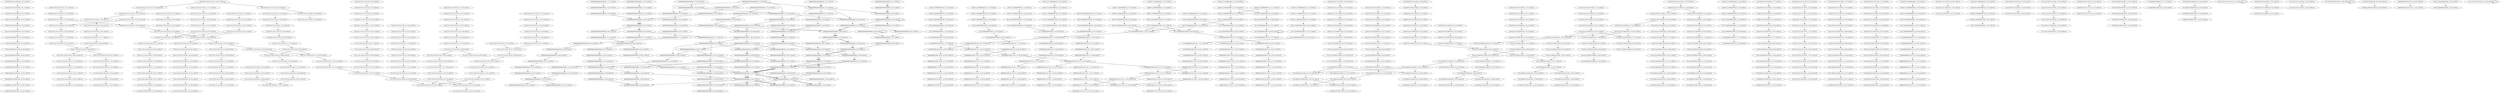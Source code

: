 digraph G {
    "01011001000010101000_10-29:6-LEN:20" -> "10110010000101010001_11-30:6-LEN:20";
    "01110111010110110101_10-31:10-LEN:20" -> "11101110101101101010_11-32:12-LEN:20";
    "00000000000000000000_14-34:7-LEN:20" -> "00000000000000000000_15-35:6-LEN:20";
    "01011100000000010001_4-24:9-LEN:20" -> "10111000000000100011_5-25:9-LEN:20";
    "11011110110000101010_8-27:24-LEN:20" -> "10111101100001010100_9-28:25-LEN:20";
    "00000010001101101111_14-34:15-LEN:20" -> "00000100011011011111_15-35:16-LEN:20";
    "00000000000000000000_7-27:9-LEN:20" -> "00000000000000000000_8-28:9-LEN:20";
    "00000000000000000000_1-21:9-LEN:20" -> "00000000000000000000_2-22:6-LEN:20";
    "01101110101101101010_12-32:7-LEN:20" -> "11011101011011010100_14-33:146-LEN:20";
    "10010011010111011101_1-21:7-LEN:20" -> "00100110101110111010_2-22:10-LEN:20";
    "11110000000010001101_7-27:6-LEN:20" -> "11100000000100011011_8-28:6-LEN:20";
    "00000000000000000000_6-26:7-LEN:20" -> "00000000000000000000_7-27:5-LEN:20";
    "00000000000000000000_13-33:8-LEN:20" -> "00000000000000000000_14-34:8-LEN:20";
    "01101100001001000110_12-32:7-LEN:20" -> "11011000010010001100_13-33:10-LEN:20";
    "10101101100000101000_9-29:5-LEN:20" -> "01011011000001010001_10-30:5-LEN:20";
    "01010011011201100001_2-22:18-LEN:20" -> "10100110112011000010_3-23:18-LEN:20";
    "10110111011101011011_6-27:5-LEN:20" -> "01101110111010110110_7-28:12-LEN:20";
    "01100101011101110101_3-23:6-LEN:20" -> "11001010111011101011_4-24:5-LEN:20";
    "01101100001010100110_12-32:7-LEN:20" -> "11011000010101001100_13-33:7-LEN:20";
    "01110000000000100011_6-25:5-LEN:20" -> "11100000000001000110_7-26:6-LEN:20";
    "00000000000000000000_7-27:16-LEN:20" -> "00000000000000000000_8-28:16-LEN:20";
    "01101011011000010100_7-27:5-LEN:20" -> "11010110110000101000_8-28:5-LEN:20";
    "00000000000000000000_6-26:5-LEN:20" -> "00000000000000000000_7-27:5-LEN:20";
    "01110111010110100101_12-31:6-LEN:20" -> "11101110101101001010_13-32:5-LEN:20";
    "00000000000000000000_4-24:10-LEN:20" -> "00000000000000000000_5-25:10-LEN:20";
    "11001101121011101011_4-24:27-LEN:20" -> "10011011210111010110_5-25:29-LEN:20";
    "10010111100000000010_2-21:180-LEN:20" -> "00101111000000000100_3-22:189-LEN:20";
    "10010111100000000010_2-21:180-LEN:20" -> "00101111000000000100_3-23:8-LEN:20";
    "10010111000000000100_2-22:6-LEN:20" -> "00101110000000001000_3-23:6-LEN:20";
    "00000000010001101110_11-30:170-LEN:20" -> "00000000100011011101_12-31:156-LEN:20";
    "00000000010001101110_11-30:170-LEN:20" -> "00000000100011011101_12-32:12-LEN:20";
    "01101011010000101010_7-27:7-LEN:20" -> "11010110100001010100_8-28:7-LEN:20";
    "11001111100000000010_1-21:8-LEN:20" -> "10011111000000000100_2-22:10-LEN:20";
    "01011011000010010001_10-30:7-LEN:20" -> "10110110000100100011_11-31:7-LEN:20";
    "10111011010110110101_11-31:5-LEN:20" -> "01110110101101101010_12-32:5-LEN:20";
    "01101100010101000110_12-32:6-LEN:20" -> "11011000101010001100_13-33:7-LEN:20";
    "00110011011101110101_2-23:15-LEN:20" -> "01100110111011101011_3-24:10-LEN:20";
    "00000000000000000000_14-34:13-LEN:20" -> "00000000000000000000_15-35:11-LEN:20";
    "00000000000000000000_6-26:9-LEN:20" -> "00000000000000000000_7-27:10-LEN:20";
    "00101111000000000100_3-22:189-LEN:20" -> "01011110000000001000_4-23:188-LEN:20";
    "11100000000010001101_8-27:182-LEN:20" -> "11000000000100011011_9-28:172-LEN:20";
    "11100000000010001101_8-27:182-LEN:20" -> "11000000000100011011_9-29:18-LEN:20";
    "00000000000000000000_4-23:218-LEN:20" -> "00000000000000000000_5-24:215-LEN:20";
    "00000000000000000000_4-23:218-LEN:20" -> "00000000000000000000_5-25:7-LEN:20";
    "00110101101100010101_6-26:7-LEN:20" -> "01101011011000101010_7-27:7-LEN:20";
    "10111100000000010011_5-25:5-LEN:20" -> "01111000000000100110_6-26:5-LEN:20";
    "11001101011101110101_4-23:127-LEN:20" -> "10011010111011101010_5-25:9-LEN:20";
    "11001101011101110101_4-23:127-LEN:20" -> "10011010111011101011_5-24:128-LEN:20";
    "00000000000000000000_5-25:10-LEN:20" -> "00000000000000000000_6-26:9-LEN:20";
    "00000000000000000000_10-30:5-LEN:20" -> "00000000000000000000_11-31:5-LEN:20";
    "11100000000000011011_8-28:17-LEN:20" -> "11000000000000110111_9-29:15-LEN:20";
    "01101110111010110110_7-28:12-LEN:20" -> "11011101110101101101_8-29:9-LEN:20";
    "10011010110111010110_5-25:5-LEN:20" -> "00110101101110101101_6-26:5-LEN:20";
    "00101011011000010101_6-26:5-LEN:20" -> "01010110110000101010_7-27:6-LEN:20";
    "10101110111010110100_9-28:7-LEN:20" -> "01011101110101101001_10-29:6-LEN:20";
    "11110111010110110101_12-31:11-LEN:20" -> "11101110101101101010_13-32:137-LEN:20";
    "10110110000101010011_11-31:7-LEN:20" -> "01101100001010100110_12-32:7-LEN:20";
    "00111110000000001000_3-23:11-LEN:20" -> "01111100000000010001_4-24:9-LEN:20";
    "10101111000000000100_2-22:5-LEN:20" -> "01011110000000001000_3-23:5-LEN:20";
    "00000010001101101111_14-34:6-LEN:20" -> "00000100011011011111_15-35:6-LEN:20";
    "11110000000001000101_7-27:15-LEN:20" -> "11100000000010001011_8-28:17-LEN:20";
    "10011010110110000100_5-25:5-LEN:20" -> "00110101101100001001_6-26:5-LEN:20";
    "00000000000000000000_2-22:6-LEN:20" -> "00000000000000000000_3-23:7-LEN:20";
    "00000000010001011101_11-31:18-LEN:20" -> "00000000100010111011_12-32:16-LEN:20";
    "00000000000000000000_6-26:8-LEN:20" -> "00000000000000000000_7-27:8-LEN:20";
    "10000000000001101110_10-30:16-LEN:20" -> "00000000000011011101_11-31:17-LEN:20";
    "01110000000001000110_6-26:8-LEN:20" -> "11100000000010001101_7-27:8-LEN:20";
    "11011000101010001100_13-33:8-LEN:20" -> "10110001010100011001_14-34:8-LEN:20";
    "00000000000000000000_6-26:9-LEN:20" -> "00000000000000000000_7-27:9-LEN:20";
    "01101000010101000110_12-32:6-LEN:20" -> "11010000101010001100_13-33:6-LEN:20";
    "00000000000000000000_14-33:202-LEN:20" -> "00000000000000000000_15-34:210-LEN:20";
    "00000010001101110111_14-33:146-LEN:20" -> "00000100011011101111_15-34:145-LEN:20";
    "00000010001101110111_14-33:146-LEN:20" -> "00000100011011101111_15-35:10-LEN:20";
    "10101001101111011000_1-20:25-LEN:20" -> "01010011011110110000_2-21:28-LEN:20";
    "10111011101011010010_11-30:6-LEN:20" -> "01110111010110100101_12-31:6-LEN:20";
    "01100001010100011001_15-34:187-LEN:20" -> "11000010101000110011_16-35:170-LEN:20";
    "00000000000000000000_3-22:218-LEN:20" -> "00000000000000000000_4-23:218-LEN:20";
    "00000000000000000000_3-22:218-LEN:20" -> "00000000000000000000_4-24:6-LEN:20";
    "00000000000000000000_9-29:6-LEN:20" -> "00000000000000000000_10-30:6-LEN:20";
    "00000000000000000000_5-25:10-LEN:20" -> "00000000000000000000_6-26:9-LEN:20";
    "10111110111010110110_9-28:8-LEN:20" -> "01111101110101101101_10-29:8-LEN:20";
    "10011010110100001010_5-25:6-LEN:20" -> "00110101101000010101_6-26:7-LEN:20";
    "11011101011011101001_14-34:5-LEN:20" -> "10111010110111010011_15-35:7-LEN:20";
    "11101110101100101010_13-32:7-LEN:20" -> "11011101011001010100_14-33:7-LEN:20";
    "00101110000000001000_3-23:9-LEN:20" -> "01011100000000010001_4-24:9-LEN:20";
    "01011101110101101110_10-30:6-LEN:20" -> "10111011101011011101_11-31:5-LEN:20";
    "00000000000000000000_10-30:6-LEN:20" -> "00000000000000000000_11-31:6-LEN:20";
    "10101001101011011000_1-20:127-LEN:20" -> "01010011010110110000_2-21:146-LEN:20";
    "11101110101101100100_13-33:8-LEN:20" -> "11011101011011001001_14-34:7-LEN:20";
    "10110101101100001010_6-25:13-LEN:20" -> "01101011011000010100_7-27:5-LEN:20";
    "10110101101100001010_6-25:13-LEN:20" -> "01101011011000010101_7-26:152-LEN:20";
    "10110101101100001010_6-25:13-LEN:20" -> "01101011011000010100_7-26:6-LEN:20";
    "00000010001101110111_14-34:9-LEN:20" -> "00000100011011101111_15-35:9-LEN:20";
    "00110111011101011011_6-27:9-LEN:20" -> "01101110111010110110_7-28:12-LEN:20";
    "10011111100000000010_2-21:6-LEN:20" -> "00111111000000000100_3-22:7-LEN:20";
    "00000000000000000000_2-22:9-LEN:20" -> "00000000000000000000_3-23:8-LEN:20";
    "11110000000001000110_7-26:190-LEN:20" -> "11100000000010001101_8-27:182-LEN:20";
    "11110000000001000110_7-26:190-LEN:20" -> "11100000000010001101_8-28:8-LEN:20";
    "00000000000000000000_3-23:8-LEN:20" -> "00000000000000000000_4-24:10-LEN:20";
    "01101011101110001101_7-26:7-LEN:20" -> "11010111011100011011_8-27:5-LEN:20";
    "10011010110110001010_5-25:8-LEN:20" -> "00110101101100010101_6-26:7-LEN:20";
    "00000000010001101101_11-31:18-LEN:20" -> "00000000100011011011_12-32:20-LEN:20";
    "10011011210111010110_5-25:29-LEN:20" -> "00110112101110101101_6-26:30-LEN:20";
    "00000000000000000000_10-30:6-LEN:20" -> "00000000000000000000_11-31:6-LEN:20";
    "10100110101101100000_3-23:5-LEN:20" -> "01001101011011000001_4-24:5-LEN:20";
    "00000000000000000000_13-33:7-LEN:20" -> "00000000000000000000_14-34:7-LEN:20";
    "10010111100000000100_2-22:6-LEN:20" -> "00101111000000001000_3-23:6-LEN:20";
    "10112101110101101101_9-29:24-LEN:20" -> "01121011101011011010_10-30:24-LEN:20";
    "00000100011011101101_15-34:6-LEN:20" -> "00001000110111011011_16-35:5-LEN:20";
    "00101111000000001000_3-23:6-LEN:20" -> "01011110000000010001_4-24:6-LEN:20";
    "10110000101010001101_14-34:9-LEN:20" -> "01100001010100011011_15-35:9-LEN:20";
    "00000000000000000000_5-24:215-LEN:20" -> "00000000000000000000_6-25:230-LEN:20";
    "00000000000000000000_5-24:215-LEN:20" -> "00000000000000000000_6-26:6-LEN:20";
    "00000000000000000000_5-25:6-LEN:20" -> "00000000000000000000_6-26:7-LEN:20";
    "01000101011011000010_4-23:7-LEN:20" -> "10001010110110000101_5-24:5-LEN:20";
    "11201100001010100011_12-31:18-LEN:20" -> "12011000010101000110_13-32:24-LEN:20";
    "00000000000000000000_10-30:5-LEN:20" -> "00000000000000000000_11-31:5-LEN:20";
    "01010001010110110000_2-21:8-LEN:20" -> "10100010101101100001_3-22:7-LEN:20";
    "00000000000000000000_10-30:7-LEN:20" -> "00000000000000000000_11-31:7-LEN:20";
    "11001101011101110101_4-24:5-LEN:20" -> "10011010111011101010_5-25:6-LEN:20";
    "10100110101101000010_3-23:8-LEN:20" -> "01001101011010000101_4-24:6-LEN:20";
    "10110110000100100011_11-31:7-LEN:20" -> "01101100001001000110_12-32:7-LEN:20";
    "10111000000000100011_5-25:6-LEN:20" -> "01110000000001000110_6-26:8-LEN:20";
    "00000000100011011011_12-32:14-LEN:20" -> "00000001000110110111_13-33:14-LEN:20";
    "00000000000000000000_9-29:10-LEN:20" -> "00000000000000000000_10-30:10-LEN:20";
    "00000000000000000000_2-22:12-LEN:20" -> "00000000000000000000_3-23:11-LEN:20";
    "00000000000000000000_8-28:6-LEN:20" -> "00000000000000000000_9-29:5-LEN:20";
    "10100110111101100001_3-22:26-LEN:20" -> "01001101111011000010_4-23:27-LEN:20";
    "01011011000010101001_10-30:8-LEN:20" -> "10110110000101010011_11-31:7-LEN:20";
    "00110010101110111010_2-22:6-LEN:20" -> "01100101011101110101_3-23:6-LEN:20";
    "10110110001010100011_11-31:8-LEN:20" -> "01101100010101000110_12-32:8-LEN:20";
    "10011011110110000101_5-24:24-LEN:20" -> "00110111101100001010_6-25:25-LEN:20";
    "11011101011001010100_14-33:7-LEN:20" -> "10111010110010101001_15-34:9-LEN:20";
    "10000000010001101110_10-30:12-LEN:20" -> "00000000100011011101_11-31:11-LEN:20";
    "01010010101101100001_2-22:11-LEN:20" -> "10100101011011000010_3-23:11-LEN:20";
    "11001001110000000001_1-20:5-LEN:20" -> "10010011100000000010_2-21:6-LEN:20";
    "11011101011011010100_12-33:11-LEN:20" -> "10111010110110101001_15-35:11-LEN:20";
    "11011101011011010100_12-33:11-LEN:20" -> "10111010110110101001_15-34:172-LEN:20";
    "01010110101101100001_2-22:14-LEN:20" -> "10101101011011000010_3-23:13-LEN:20";
    "10011010111011101011_4-24:5-LEN:20" -> "00110101110111010110_6-25:134-LEN:20";
    "01120110000101010001_10-30:16-LEN:20" -> "11201100001010100011_12-31:18-LEN:20";
    "11010110111010110110_8-28:5-LEN:20" -> "10101101110101101101_9-29:6-LEN:20";
    "11011000101010001100_13-33:7-LEN:20" -> "10110001010100011001_14-34:7-LEN:20";
    "00000000000000000000_1-21:7-LEN:20" -> "00000000000000000000_2-22:6-LEN:20";
    "10100101011011000010_3-23:11-LEN:20" -> "01001010110110000101_4-24:12-LEN:20";
    "00000000000000000000_10-30:16-LEN:20" -> "00000000000000000000_11-31:15-LEN:20";
    "01010111011101011011_7-27:6-LEN:20" -> "10101110111010110110_8-28:6-LEN:20";
    "01010011010110110000_2-21:146-LEN:20" -> "10100110101101100000_3-23:5-LEN:20";
    "01010011010110110000_2-21:146-LEN:20" -> "10100110101101100001_3-22:142-LEN:20";
    "00000000000000000000_8-28:8-LEN:20" -> "00000000000000000000_9-29:8-LEN:20";
    "11001011100000000010_1-21:5-LEN:20" -> "10010111000000000100_2-22:6-LEN:20";
    "01011101110101100101_10-29:5-LEN:20" -> "10111011101011001010_11-30:5-LEN:20";
    "21011101011011010100_14-33:26-LEN:20" -> "10111010110110101001_15-35:11-LEN:20";
    "21011101011011010100_14-33:26-LEN:20" -> "10111010110110101001_15-34:172-LEN:20";
    "01010110110000101010_8-27:5-LEN:20" -> "10101101100001010100_9-28:155-LEN:20";
    "01001101011011000001_4-24:5-LEN:20" -> "10011010110110000010_5-25:5-LEN:20";
    "01121011101011011010_10-30:24-LEN:20" -> "11210111010110110101_12-31:24-LEN:20";
    "00110011010111011101_2-21:130-LEN:20" -> "01100110101110111010_3-22:132-LEN:20";
    "00000000000000000000_8-28:5-LEN:20" -> "00000000000000000000_9-29:5-LEN:20";
    "01011011000010101001_10-30:7-LEN:20" -> "10110110000101010011_11-31:7-LEN:20";
    "00000000000000000000_12-32:8-LEN:20" -> "00000000000000000000_13-33:8-LEN:20";
    "00000000000000000000_15-34:210-LEN:20" -> "00000000000000000000_16-35:208-LEN:20";
    "01111000000001000110_6-26:11-LEN:20" -> "11110000000010001101_7-27:12-LEN:20";
    "11011101011011001001_14-34:7-LEN:20" -> "10111010110110010011_15-35:13-LEN:20";
    "11011100011011010100_14-33:5-LEN:20" -> "10111000110110101001_15-34:6-LEN:20";
    "00000000000000000000_4-24:10-LEN:20" -> "00000000000000000000_5-25:10-LEN:20";
    "10010110101110111010_1-22:8-LEN:20" -> "00101101011101110101_2-23:11-LEN:20";
    "01011110000000000001_4-24:18-LEN:20" -> "10111100000000000011_5-25:17-LEN:20";
    "00000000000000000000_7-27:8-LEN:20" -> "00000000000000000000_8-28:8-LEN:20";
    "00000000010001011101_11-31:11-LEN:20" -> "00000000100010111011_12-32:10-LEN:20";
    "00101110000000001000_3-23:6-LEN:20" -> "01011100000000010001_4-24:6-LEN:20";
    "01101011101110101011_7-27:7-LEN:20" -> "11010111011101010110_8-28:8-LEN:20";
    "11011000010101001100_13-33:7-LEN:20" -> "10110000101010011001_14-34:6-LEN:20";
    "11101100001010100011_12-31:25-LEN:20" -> "11011000010101000110_13-32:162-LEN:20";
    "11101100001010100011_12-31:25-LEN:20" -> "11011000010101000110_13-33:8-LEN:20";
    "10110000101010001001_14-34:6-LEN:20" -> "01100001010100010011_15-35:6-LEN:20";
    "00000000000000000000_1-21:5-LEN:20" -> "00000000000000000000_2-22:5-LEN:20";
    "00000000000000000000_14-34:13-LEN:20" -> "00000000000000000000_15-35:13-LEN:20";
    "00000000000000000000_9-29:5-LEN:20" -> "00000000000000000000_10-30:5-LEN:20";
    "10101101100001010100_9-29:5-LEN:20" -> "01011011000010101001_10-30:7-LEN:20";
    "00000000000000000000_9-29:8-LEN:20" -> "00000000000000000000_10-30:8-LEN:20";
    "00000000000000000000_11-31:6-LEN:20" -> "00000000000000000000_12-32:6-LEN:20";
    "00110011010111011010_2-22:5-LEN:20" -> "01100110101110110101_3-23:6-LEN:20";
    "00000000000000000000_2-22:6-LEN:20" -> "00000000000000000000_4-23:218-LEN:20";
    "00000000000000000000_2-22:6-LEN:20" -> "00000000000000000000_4-24:6-LEN:20";
    "00000000000011011101_11-31:17-LEN:20" -> "00000000000110111011_12-32:17-LEN:20";
    "01110111010110010101_12-31:5-LEN:20" -> "11101110101100101010_13-32:7-LEN:20";
    "00000000000000000000_13-33:6-LEN:20" -> "00000000000000000000_14-34:6-LEN:20";
    "11010110110000101000_8-27:6-LEN:20" -> "10101101100001010000_9-28:6-LEN:20";
    "21011101011011001001_14-34:5-LEN:20" -> "10111010110110010011_15-35:13-LEN:20";
    "10111100000000010001_5-25:12-LEN:20" -> "01111000000000100010_6-26:12-LEN:20";
    "00000000100010111011_12-32:10-LEN:20" -> "00000001000101110111_13-33:11-LEN:20";
    "00110112101110101101_6-26:30-LEN:20" -> "01101121011101011011_7-27:31-LEN:20";
    "01111011000010101000_10-29:26-LEN:20" -> "11110110000101010001_11-30:26-LEN:20";
    "00000000000000000000_13-33:14-LEN:20" -> "00000000000000000000_14-34:13-LEN:20";
    "11000000000100011011_9-29:8-LEN:20" -> "10000000001000110110_10-30:8-LEN:20";
    "10101110111010110010_9-28:5-LEN:20" -> "01011101110101100101_10-29:5-LEN:20";
    "00110101101100001001_6-26:5-LEN:20" -> "01101011011000010010_7-27:7-LEN:20";
    "10110000101010001001_14-34:8-LEN:20" -> "01100001010100010011_15-35:9-LEN:20";
    "00000000100010111011_12-32:16-LEN:20" -> "00000001000101110111_13-33:17-LEN:20";
    "10100110101101100001_3-22:142-LEN:20" -> "01001101011011000010_4-23:148-LEN:20";
    "10100110112011000010_3-23:18-LEN:20" -> "01001101120110000101_4-24:18-LEN:20";
    "01111110000000001000_4-23:7-LEN:20" -> "11111100000000010001_5-24:7-LEN:20";
    "00101011011000010101_6-26:12-LEN:20" -> "01010110110000101010_7-27:10-LEN:20";
    "11001011100000000010_1-21:10-LEN:20" -> "10010111000000000100_2-22:10-LEN:20";
    "00000000000000000000_11-31:12-LEN:20" -> "00000000000000000000_13-33:7-LEN:20";
    "00000000000000000000_11-31:12-LEN:20" -> "00000000000000000000_13-32:206-LEN:20";
    "11010110110000101010_8-28:6-LEN:20" -> "10101101100001010100_9-29:5-LEN:20";
    "00000000000000000000_1-21:20-LEN:20" -> "00000000000000000000_2-22:20-LEN:20";
    "10111011101011011000_11-30:5-LEN:20" -> "01110111010110110001_12-31:5-LEN:20";
    "00000000000000000000_8-27:222-LEN:20" -> "00000000000000000000_9-28:217-LEN:20";
    "00000000000000000000_8-27:222-LEN:20" -> "00000000000000000000_9-29:7-LEN:20";
    "00000000000000000000_14-34:7-LEN:20" -> "00000000000000000000_15-35:7-LEN:20";
    "00000000000000000000_11-30:206-LEN:20" -> "00000000000000000000_12-32:8-LEN:20";
    "00000000000000000000_11-30:206-LEN:20" -> "00000000000000000000_12-31:200-LEN:20";
    "00000000010001101101_11-31:8-LEN:20" -> "00000000100011011011_12-32:8-LEN:20";
    "11001000010101000110_13-32:7-LEN:20" -> "10010000101010001100_14-33:6-LEN:20";
    "00000001000110111011_13-32:152-LEN:20" -> "00000010001101110111_14-33:146-LEN:20";
    "00000001000110111011_13-32:152-LEN:20" -> "00000010001101110110_14-33:6-LEN:20";
    "10011011101110101101_5-26:9-LEN:20" -> "00110111011101011011_6-27:9-LEN:20";
    "10111010110110001001_15-34:8-LEN:20" -> "01110101101100010011_16-35:8-LEN:20";
    "00000000000000000000_6-25:230-LEN:20" -> "00000000000000000000_7-26:231-LEN:20";
    "10000000001000110110_10-30:8-LEN:20" -> "00000000010001101101_11-31:8-LEN:20";
    "10101101011011000010_3-23:13-LEN:20" -> "01011010110110000101_4-24:11-LEN:20";
    "00000000000000000000_1-21:11-LEN:20" -> "00000000000000000000_2-22:10-LEN:20";
    "01010011010110110001_2-22:10-LEN:20" -> "10100110101101100010_3-23:10-LEN:20";
    "01011011000010101000_10-29:159-LEN:20" -> "10110110000101010001_11-31:9-LEN:20";
    "01011011000010101000_10-29:159-LEN:20" -> "10110110000101010001_11-30:148-LEN:20";
    "00101110000000000100_3-22:7-LEN:20" -> "01011100000000001000_4-23:8-LEN:20";
    "00110101110111010110_6-25:134-LEN:20" -> "01101011101110101101_7-26:150-LEN:20";
    "00110101110111010110_6-25:134-LEN:20" -> "01101011101110101100_7-26:8-LEN:20";
    "01010011010110110001_2-22:5-LEN:20" -> "10100110101101100010_3-23:5-LEN:20";
    "11000000000010001101_8-27:6-LEN:20" -> "10000000000100011011_9-28:7-LEN:20";
    "10000000001000110110_10-30:15-LEN:20" -> "00000000010001101101_11-31:15-LEN:20";
    "01101100001010100110_12-32:7-LEN:20" -> "11011000010101001100_13-33:10-LEN:20";
    "10110111010110110101_11-31:7-LEN:20" -> "01101110101101101010_12-32:7-LEN:20";
    "00000000000000000000_8-28:8-LEN:20" -> "00000000000000000000_9-29:6-LEN:20";
    "00101111000000000100_3-23:8-LEN:20" -> "01011110000000001001_4-24:6-LEN:20";
    "00000000000000000000_12-32:14-LEN:20" -> "00000000000000000000_13-33:14-LEN:20";
    "10110000101010011001_14-34:9-LEN:20" -> "01100001010100110011_15-35:13-LEN:20";
    "11111100000000010001_5-24:7-LEN:20" -> "11111000000000100011_6-25:16-LEN:20";
    "00000000000000000000_7-27:5-LEN:20" -> "00000000000000000000_8-28:5-LEN:20";
    "00000000000000000000_11-31:7-LEN:20" -> "00000000000000000000_12-32:6-LEN:20";
    "00000000000000000000_5-25:10-LEN:20" -> "00000000000000000000_6-26:11-LEN:20";
    "00000001000110111011_12-32:7-LEN:20" -> "00000010001101110111_13-33:7-LEN:20";
    "11000011110000000001_1-20:7-LEN:20" -> "10000111100000000010_2-21:8-LEN:20";
    "00000000000000000000_12-32:6-LEN:20" -> "00000000000000000000_13-33:7-LEN:20";
    "10011001101011101110_1-20:117-LEN:20" -> "00110011010111011101_2-21:130-LEN:20";
    "10011001101011101110_1-20:117-LEN:20" -> "00110011010111011100_2-21:6-LEN:20";
    "00000000000000000000_11-31:10-LEN:20" -> "00000000000000000000_12-32:9-LEN:20";
    "11011000010101000100_13-33:8-LEN:20" -> "10110000101010001001_14-34:6-LEN:20";
    "00000010001101101111_14-34:19-LEN:20" -> "00000100011011011111_15-35:19-LEN:20";
    "01011101110101011010_10-30:10-LEN:20" -> "10111011101010110101_11-31:10-LEN:20";
    "01001101011011000101_4-24:10-LEN:20" -> "10011010110110001010_5-25:8-LEN:20";
    "00101111000000000000_3-23:20-LEN:20" -> "01011110000000000001_4-24:18-LEN:20";
    "00000000000000000000_4-24:6-LEN:20" -> "00000000000000000000_5-25:6-LEN:20";
    "10110110001010100011_11-31:6-LEN:20" -> "01101100010101000110_12-32:6-LEN:20";
    "00110011011210111010_2-22:27-LEN:20" -> "01100110112101110101_3-23:27-LEN:20";
    "11001101011101101011_4-24:5-LEN:20" -> "10011010111011010110_5-25:5-LEN:20";
    "10010001101011101110_1-20:5-LEN:20" -> "00100011010111011101_2-21:5-LEN:20";
    "00000000000000000000_12-32:9-LEN:20" -> "00000000000000000000_13-33:9-LEN:20";
    "01011101101011011010_10-30:5-LEN:20" -> "10111011010110110101_11-31:5-LEN:20";
    "11001011110000000010_1-21:6-LEN:20" -> "10010111100000000100_2-22:6-LEN:20";
    "01001101011101110101_3-23:5-LEN:20" -> "10011010111011101011_4-24:5-LEN:20";
    "00000000000000000000_6-26:6-LEN:20" -> "00000000000000000000_7-27:6-LEN:20";
    "01011011101011011010_10-30:7-LEN:20" -> "10110111010110110101_11-31:7-LEN:20";
    "10011011010111011101_1-21:11-LEN:20" -> "00110110101110111010_2-22:12-LEN:20";
    "00000000000000000000_3-23:11-LEN:20" -> "00000000000000000000_4-24:10-LEN:20";
    "01011110000000001000_3-23:5-LEN:20" -> "10111100000000010001_5-25:12-LEN:20";
    "01011110000000001000_3-23:5-LEN:20" -> "10111100000000010001_5-24:180-LEN:20";
    "00000001000110110111_13-33:8-LEN:20" -> "00000010001101101111_14-34:6-LEN:20";
    "10101110111010101101_9-29:8-LEN:20" -> "01011101110101011010_10-30:7-LEN:20";
    "01011101110101101100_10-30:9-LEN:20" -> "10111011101011011001_11-31:8-LEN:20";
    "10110110000010100011_11-31:5-LEN:20" -> "01101100000101000110_12-32:6-LEN:20";
    "01001101011010000101_4-24:6-LEN:20" -> "10011010110100001010_5-25:6-LEN:20";
    "00000000000000000000_6-26:11-LEN:20" -> "00000000000000000000_7-27:11-LEN:20";
    "12011000010101000110_13-32:24-LEN:20" -> "20110000101010001100_14-33:31-LEN:20";
    "10011010110110001010_5-25:6-LEN:20" -> "00110101101100010101_6-26:6-LEN:20";
    "11001111110000000001_1-20:5-LEN:20" -> "10011111100000000010_2-21:6-LEN:20";
    "00110101101110101101_6-26:5-LEN:20" -> "01101011011101011011_7-27:5-LEN:20";
    "10111011101010110101_11-31:5-LEN:20" -> "01110111010101101010_12-32:5-LEN:20";
    "10110000100100011001_14-34:9-LEN:20" -> "01100001001000110011_15-35:9-LEN:20";
    "00000000000000000000_10-30:5-LEN:20" -> "00000000000000000000_11-31:5-LEN:20";
    "00100110101110111010_2-22:10-LEN:20" -> "01001101011101110101_3-23:10-LEN:20";
    "00000000000000000000_2-22:6-LEN:20" -> "00000000000000000000_3-23:5-LEN:20";
    "00110111101100001010_6-25:25-LEN:20" -> "01101111011000010101_7-26:26-LEN:20";
    "11011000010100001100_13-33:8-LEN:20" -> "10110000101000011001_14-34:8-LEN:20";
    "00000000000000000000_5-25:16-LEN:20" -> "00000000000000000000_6-26:17-LEN:20";
    "00111100000000010001_4-24:5-LEN:20" -> "01111000000000100011_6-25:175-LEN:20";
    "00111100000000010001_4-24:5-LEN:20" -> "01111000000000100010_6-26:16-LEN:20";
    "00000000000000000000_4-24:10-LEN:20" -> "00000000000000000000_5-25:10-LEN:20";
    "11010111011101011011_8-27:144-LEN:20" -> "10101110111010110111_9-29:6-LEN:20";
    "11010111011101011011_8-27:144-LEN:20" -> "10101110111010110110_9-28:139-LEN:20";
    "10000000001000101110_10-30:16-LEN:20" -> "00000000010001011101_11-31:18-LEN:20";
    "10101101100010101000_9-29:6-LEN:20" -> "01011011000101010001_10-30:6-LEN:20";
    "11100000000010001101_7-27:9-LEN:20" -> "11000000000100011011_8-28:10-LEN:20";
    "00001111000000000100_3-22:8-LEN:20" -> "00011110000000001000_4-23:7-LEN:20";
    "11001010111011101011_4-24:5-LEN:20" -> "10010101110111010110_5-25:6-LEN:20";
    "11011101011011000100_14-33:6-LEN:20" -> "10111010110110001001_15-34:8-LEN:20";
    "00000000100011011101_12-31:156-LEN:20" -> "00000001000110111011_13-32:152-LEN:20";
    "00000000100011011101_12-31:156-LEN:20" -> "00000001000110111011_13-33:11-LEN:20";
    "01111000000001000110_6-26:6-LEN:20" -> "11110000000010001101_7-27:6-LEN:20";
    "00000001000110110111_13-33:21-LEN:20" -> "00000010001101101111_14-34:19-LEN:20";
    "10010101101100001010_5-25:10-LEN:20" -> "00101011011000010101_6-26:12-LEN:20";
    "01011011000010100000_10-29:5-LEN:20" -> "10110110000101000001_11-30:5-LEN:20";
    "00000000000000000000_12-32:5-LEN:20" -> "00000000000000000000_13-33:5-LEN:20";
    "01101011011000010010_7-27:7-LEN:20" -> "11010110110000100100_8-28:7-LEN:20";
    "10101101100001010000_9-28:6-LEN:20" -> "01011011000010100000_10-29:5-LEN:20";
    "11010111011010110110_8-28:5-LEN:20" -> "10101110110101101101_9-29:5-LEN:20";
    "01110111010110110101_12-31:129-LEN:20" -> "11101110101101101010_13-32:137-LEN:20";
    "01111000000000100011_6-25:175-LEN:20" -> "11110000000001000110_7-26:190-LEN:20";
    "01110111010110111010_12-32:5-LEN:20" -> "11101110101101110100_13-33:6-LEN:20";
    "00000000000000000000_12-32:6-LEN:20" -> "00000000000000000000_13-33:7-LEN:20";
    "11000000001000110111_9-29:11-LEN:20" -> "10000000010001101110_10-30:12-LEN:20";
    "10111011101011011001_11-31:8-LEN:20" -> "01110111010110110010_12-32:7-LEN:20";
    "01110111010101101010_12-32:10-LEN:20" -> "11101110101011010100_13-33:11-LEN:20";
    "10110101110111010110_4-25:11-LEN:20" -> "01101011101110101101_7-26:150-LEN:20";
    "10110101110111010110_4-25:11-LEN:20" -> "01101011101110101100_7-26:8-LEN:20";
    "11001011110000000001_1-20:149-LEN:20" -> "10010111100000000010_2-21:180-LEN:20";
    "00000000000000000000_7-27:11-LEN:20" -> "00000000000000000000_8-28:10-LEN:20";
    "10011011201100001010_5-25:17-LEN:20" -> "00110112011000010101_6-26:19-LEN:20";
    "00000000000000000000_10-30:8-LEN:20" -> "00000000000000000000_11-31:9-LEN:20";
    "00000100011011101111_15-34:145-LEN:20" -> "00001000110111011111_16-35:131-LEN:20";
    "10101110110101101101_9-29:5-LEN:20" -> "01011101101011011010_10-30:5-LEN:20";
    "11011201100001010100_8-28:19-LEN:20" -> "10112011000010101000_9-29:19-LEN:20";
    "00000000000000000000_11-31:6-LEN:20" -> "00000000000000000000_12-32:6-LEN:20";
    "11110000000010001101_7-27:5-LEN:20" -> "11100000000100011011_8-28:5-LEN:20";
    "11000000000000110111_9-29:15-LEN:20" -> "10000000000001101110_10-30:16-LEN:20";
    "01001110000000001000_4-23:7-LEN:20" -> "10011100000000010001_5-24:5-LEN:20";
    "10011010110110000010_5-25:5-LEN:20" -> "00110101101100000101_6-26:5-LEN:20";
    "00100110101110111010_2-22:5-LEN:20" -> "01001101011101110101_3-23:5-LEN:20";
    "10110000101000011001_14-34:8-LEN:20" -> "01100001010000110011_15-35:8-LEN:20";
    "00000000000000000000_8-28:9-LEN:20" -> "00000000000000000000_9-29:8-LEN:20";
    "01100110101110111010_3-22:132-LEN:20" -> "11001101011101110101_4-23:127-LEN:20";
    "01100110101110111010_3-22:132-LEN:20" -> "11001101011101110101_4-24:5-LEN:20";
    "11010110110000100100_8-28:7-LEN:20" -> "10101101100001001000_9-29:8-LEN:20";
    "10110000101000001100_14-33:6-LEN:20" -> "01100001010000011001_15-34:6-LEN:20";
    "00000000000000000000_1-20:220-LEN:20" -> "00000000000000000000_2-21:223-LEN:20";
    "00000000000000000000_3-23:10-LEN:20" -> "00000000000000000000_4-24:10-LEN:20";
    "01101011011000010101_7-26:152-LEN:20" -> "11010110110000101010_8-28:6-LEN:20";
    "01101011011000010101_7-26:152-LEN:20" -> "11010110110000101010_8-27:147-LEN:20";
    "00100111000000000100_3-22:6-LEN:20" -> "01001110000000001000_4-23:7-LEN:20";
    "00110101110111010101_6-26:7-LEN:20" -> "01101011101110101011_7-27:7-LEN:20";
    "00000000000000000000_2-21:223-LEN:20" -> "00000000000000000000_3-22:218-LEN:20";
    "00000000000000000000_2-21:223-LEN:20" -> "00000000000000000000_3-23:13-LEN:20";
    "10010000101010001100_14-33:6-LEN:20" -> "00100001010100011001_15-34:7-LEN:20";
    "00000000000000000000_11-31:9-LEN:20" -> "00000000000000000000_12-32:9-LEN:20";
    "11010110110001010100_8-28:7-LEN:20" -> "10101101100010101000_9-29:7-LEN:20";
    "10101001101011001000_1-20:5-LEN:20" -> "01010011010110010000_2-21:7-LEN:20";
    "00110101101100010101_6-26:6-LEN:20" -> "01101011011000101010_7-27:6-LEN:20";
    "00011110000000001000_4-23:7-LEN:20" -> "00111100000000010001_5-24:7-LEN:20";
    "00000010001101110110_14-33:6-LEN:20" -> "00000100011011101101_15-34:6-LEN:20";
    "00000000000000000000_11-31:15-LEN:20" -> "00000000000000000000_12-32:14-LEN:20";
    "01101100001010100010_12-32:5-LEN:20" -> "11011000010101000100_13-33:8-LEN:20";
    "00000000000000000000_11-31:5-LEN:20" -> "00000000000000000000_12-32:5-LEN:20";
    "00000000000000000000_2-22:20-LEN:20" -> "00000000000000000000_3-23:20-LEN:20";
    "00000000000000000000_9-29:6-LEN:20" -> "00000000000000000000_10-30:5-LEN:20";
    "10011010111011101010_5-25:6-LEN:20" -> "00110101110111010101_6-26:7-LEN:20";
    "00000000000000000000_9-29:5-LEN:20" -> "00000000000000000000_10-30:6-LEN:20";
    "00110110101110111010_2-22:5-LEN:20" -> "00110110101110111010_2-22:5-LEN:20";
    "01101011101110101011_7-27:9-LEN:20" -> "11010111011101010110_8-28:7-LEN:20";
    "00000000000110111011_12-32:17-LEN:20" -> "00000000001101110111_13-33:16-LEN:20";
    "11111000000000100011_6-25:16-LEN:20" -> "11110000000001000110_7-26:190-LEN:20";
    "00000000000000000000_13-33:7-LEN:20" -> "00000000000000000000_14-34:6-LEN:20";
    "00000000100011011011_12-32:20-LEN:20" -> "00000001000110110111_13-33:21-LEN:20";
    "00000000000000000000_6-26:5-LEN:20" -> "00000000000000000000_6-26:5-LEN:20";
    "00000000000000000000_9-29:11-LEN:20" -> "00000000000000000000_10-30:11-LEN:20";
    "01010110110000101010_7-27:10-LEN:20" -> "10101101100001010100_8-28:9-LEN:20";
    "01101111101110101101_7-26:10-LEN:20" -> "11011111011101011011_8-27:7-LEN:20";
    "10111011101011011101_11-31:5-LEN:20" -> "01110111010110111010_12-32:5-LEN:20";
    "02011000010101000110_13-32:6-LEN:20" -> "20110000101010001100_14-33:31-LEN:20";
    "00000000000000000000_3-23:7-LEN:20" -> "00000000000000000000_4-24:8-LEN:20";
    "11110000000001000101_7-27:15-LEN:20" -> "11100000000010001011_8-28:15-LEN:20";
    "10110101110111010110_6-25:16-LEN:20" -> "01101011101110101101_7-26:150-LEN:20";
    "10110101110111010110_6-25:16-LEN:20" -> "01101011101110101100_7-26:8-LEN:20";
    "00000000000000000000_10-29:213-LEN:20" -> "00000000000000000000_11-30:206-LEN:20";
    "00000000000000000000_10-29:213-LEN:20" -> "00000000000000000000_11-31:9-LEN:20";
    "11010110110000101010_8-27:147-LEN:20" -> "10101101100001010100_9-28:155-LEN:20";
    "01101120110000101010_7-27:19-LEN:20" -> "11011201100001010100_8-28:19-LEN:20";
    "00000000000000000000_11-31:5-LEN:20" -> "00000000000000000000_12-32:6-LEN:20";
    "11111011101011011010_11-30:8-LEN:20" -> "11110111010110110101_12-31:11-LEN:20";
    "11110000000000001101_7-27:20-LEN:20" -> "11100000000000011011_8-28:17-LEN:20";
    "11100000000010001011_8-28:15-LEN:20" -> "11000000000100010111_9-29:13-LEN:20";
    "11000000000100011011_9-28:172-LEN:20" -> "10000000001000110110_10-30:15-LEN:20";
    "11000000000100011011_9-28:172-LEN:20" -> "10000000001000110111_10-29:164-LEN:20";
    "00000000000000000000_14-34:7-LEN:20" -> "00000000000000000000_15-35:7-LEN:20";
    "01001101011011000101_4-24:6-LEN:20" -> "10011010110110001010_5-25:6-LEN:20";
    "01101100001010100010_12-32:8-LEN:20" -> "11011000010101000100_13-33:8-LEN:20";
    "01011100000000001000_4-23:8-LEN:20" -> "10111000000000010001_5-24:5-LEN:20";
    "11101110101101001010_13-32:5-LEN:20" -> "11011101011010010100_14-33:5-LEN:20";
    "00000000000000000000_13-33:13-LEN:20" -> "00000000000000000000_14-34:13-LEN:20";
    "00000000010001101101_11-31:15-LEN:20" -> "00000000100011011011_12-32:14-LEN:20";
    "10110000101010001100_14-33:167-LEN:20" -> "01100001010100011001_15-34:187-LEN:20";
    "10110000101010001100_14-33:167-LEN:20" -> "01100001010100011001_15-35:9-LEN:20";
    "11001101110111010110_4-25:9-LEN:20" -> "10011011101110101101_5-26:9-LEN:20";
    "01011011000001010001_10-30:5-LEN:20" -> "10110110000010100011_11-31:5-LEN:20";
    "00110101110111010101_6-26:10-LEN:20" -> "01101011101110101011_7-27:9-LEN:20";
    "10110100001010100011_11-31:6-LEN:20" -> "01101000010101000110_12-32:6-LEN:20";
    "10011001101110111010_1-22:11-LEN:20" -> "00110011011101110101_2-23:15-LEN:20";
    "00000000000000000000_3-23:5-LEN:20" -> "00000000000000000000_4-24:5-LEN:20";
    "00000000100011011101_12-32:12-LEN:20" -> "00000001000110111011_13-33:10-LEN:20";
    "10011011111011101011_5-24:10-LEN:20" -> "00110111110111010110_6-25:11-LEN:20";
    "01011101110101101001_10-29:6-LEN:20" -> "10111011101011010010_11-30:6-LEN:20";
    "10100110011011000010_3-23:5-LEN:20" -> "01001100110110000101_4-24:5-LEN:20";
    "20110000101010001100_14-33:31-LEN:20" -> "01100001010100011001_15-34:187-LEN:20";
    "20110000101010001100_14-33:31-LEN:20" -> "01100001010100011001_15-35:9-LEN:20";
    "10110110000101010001_11-31:9-LEN:20" -> "01101100001010100010_12-32:8-LEN:20";
    "00000000000000000000_3-23:20-LEN:20" -> "00000000000000000000_4-24:19-LEN:20";
    "12101110101101100100_13-33:5-LEN:20" -> "21011101011011001001_14-34:5-LEN:20";
    "01100110101110110101_3-23:6-LEN:20" -> "11001101011101101011_4-24:5-LEN:20";
    "11011010111011101011_4-24:11-LEN:20" -> "10110101110111010110_6-25:16-LEN:20";
    "11100000000010001011_8-28:17-LEN:20" -> "11000000000100010111_9-29:17-LEN:20";
    "00110011010111011100_2-21:6-LEN:20" -> "01100110101110111000_3-22:6-LEN:20";
    "01111000000000000110_6-26:18-LEN:20" -> "11110000000000001101_7-27:20-LEN:20";
    "10111011101011001010_11-30:5-LEN:20" -> "01110111010110010101_12-31:5-LEN:20";
    "11101110101011010100_13-33:5-LEN:20" -> "11011101010110101001_14-34:6-LEN:20";
    "01011010000101010001_10-30:6-LEN:20" -> "10110100001010100011_11-31:6-LEN:20";
    "10101001010110110000_1-21:11-LEN:20" -> "01010010101101100001_2-22:11-LEN:20";
    "01011100000000010001_4-24:6-LEN:20" -> "10111000000000100011_5-25:6-LEN:20";
    "00000000000000000000_2-22:10-LEN:20" -> "00000000000000000000_3-23:10-LEN:20";
    "10111011101011011010_9-30:11-LEN:20" -> "01110111010110110101_10-31:10-LEN:20";
    "10101001101011011000_1-21:6-LEN:20" -> "01010011010110110001_2-22:10-LEN:20";
    "10111010110111101001_15-34:6-LEN:20" -> "01110101101111010011_16-35:5-LEN:20";
    "10001010110110000101_5-24:5-LEN:20" -> "00010101101100001010_6-25:5-LEN:20";
    "00101101011101110101_2-23:11-LEN:20" -> "01011010111011101011_3-24:11-LEN:20";
    "01111011000010010001_10-30:5-LEN:20" -> "01111011000010010001_10-30:5-LEN:20";
    "00000000000000000000_13-33:9-LEN:20" -> "00000000000000000000_14-34:9-LEN:20";
    "00000000000000000000_10-30:11-LEN:20" -> "00000000000000000000_11-31:12-LEN:20";
    "00000000100011011011_12-32:8-LEN:20" -> "00000001000110110111_13-33:8-LEN:20";
    "01101100001010000110_12-32:7-LEN:20" -> "11011000010100001100_13-33:8-LEN:20";
    "10110000010100011001_14-34:8-LEN:20" -> "01100000101000110011_15-35:8-LEN:20";
    "11210111010110110101_12-31:24-LEN:20" -> "12101110101101101010_13-32:25-LEN:20";
    "01101011011000101010_7-27:6-LEN:20" -> "11010110110001010100_8-28:6-LEN:20";
    "11010111011101010110_8-28:8-LEN:20" -> "10101110111010101101_9-29:8-LEN:20";
    "10011010111011101010_5-25:9-LEN:20" -> "00110101110111010101_6-26:10-LEN:20";
    "00000000000000000000_12-31:200-LEN:20" -> "00000000000000000000_13-33:7-LEN:20";
    "00000000000000000000_12-31:200-LEN:20" -> "00000000000000000000_13-32:206-LEN:20";
    "11011000010101001100_13-33:10-LEN:20" -> "10110000101010011001_14-34:9-LEN:20";
    "11101110101101100010_13-32:5-LEN:20" -> "11011101011011000100_14-33:6-LEN:20";
    "01001101011001000010_4-23:7-LEN:20" -> "10011010110010000101_5-24:7-LEN:20";
    "10100201100001010100_9-28:6-LEN:20" -> "01002011000010101000_10-29:6-LEN:20";
    "00000010001101110111_14-34:10-LEN:20" -> "00000100011011101111_15-35:10-LEN:20";
    "00000001000101110111_13-33:17-LEN:20" -> "00000010001011101111_14-34:14-LEN:20";
    "00000000000000000000_10-30:8-LEN:20" -> "00000000000000000000_11-31:7-LEN:20";
    "10111100000000100011_5-25:11-LEN:20" -> "01111000000001000110_6-26:11-LEN:20";
    "10100110101101100010_3-23:5-LEN:20" -> "01001101011011000101_4-24:6-LEN:20";
    "01101011101110101101_7-26:150-LEN:20" -> "11010111011101011011_8-27:144-LEN:20";
    "01101011101110101101_7-26:150-LEN:20" -> "11010111011101011010_8-27:8-LEN:20";
    "00000000000000000000_13-33:8-LEN:20" -> "00000000000000000000_14-34:7-LEN:20";
    "01110110101101101010_12-32:5-LEN:20" -> "11101101011011010100_13-33:7-LEN:20";
    "01100110101110111000_3-22:6-LEN:20" -> "11001101011101110001_4-23:5-LEN:20";
    "01011010111011101011_3-24:11-LEN:20" -> "10110101110111010110_4-25:11-LEN:20";
    "00000000100011011101_11-31:6-LEN:20" -> "00000001000110111011_12-32:7-LEN:20";
    "11011000010101000100_13-33:8-LEN:20" -> "10110000101010001001_14-34:8-LEN:20";
    "00000000000000000000_9-29:8-LEN:20" -> "00000000000000000000_10-30:8-LEN:20";
    "00000000000000000000_4-24:19-LEN:20" -> "00000000000000000000_6-25:230-LEN:20";
    "00000000000000000000_4-24:19-LEN:20" -> "00000000000000000000_6-26:6-LEN:20";
    "01100001010000011001_15-34:6-LEN:20" -> "11000010100000110011_16-35:5-LEN:20";
    "10101110111010110110_8-28:6-LEN:20" -> "01011101110101101100_10-30:9-LEN:20";
    "10101110111010110110_8-28:6-LEN:20" -> "01011101110101101101_10-29:135-LEN:20";
    "11101110101101101010_11-32:12-LEN:20" -> "11011101011011010100_12-33:11-LEN:20";
    "00110101110110101101_6-26:6-LEN:20" -> "01101011101101011011_7-27:5-LEN:20";
    "11011101010110101001_14-34:6-LEN:20" -> "10111010101101010011_15-35:7-LEN:20";
    "00000001000110111011_13-33:10-LEN:20" -> "00000010001101110111_14-34:9-LEN:20";
    "00000000000000000000_7-27:5-LEN:20" -> "00000000000000000000_8-28:5-LEN:20";
    "11000000000100010111_9-29:17-LEN:20" -> "10000000001000101110_10-30:16-LEN:20";
    "00011110000000001000_3-23:5-LEN:20" -> "00111100000000010001_4-24:5-LEN:20";
    "11010000101010001100_13-33:6-LEN:20" -> "10100001010100011001_14-34:7-LEN:20";
    "00101011011000010101_7-26:5-LEN:20" -> "01010110110000101010_8-27:5-LEN:20";
    "01011011000101010001_10-30:8-LEN:20" -> "10110110001010100011_11-31:8-LEN:20";
    "01001010110110000101_4-24:5-LEN:20" -> "10010101101100001010_5-25:5-LEN:20";
    "01001101011101110101_3-23:10-LEN:20" -> "10011010111011101010_5-25:9-LEN:20";
    "01001101011101110101_3-23:10-LEN:20" -> "10011010111011101011_5-24:128-LEN:20";
    "00000000000000000000_13-33:5-LEN:20" -> "00000000000000000000_14-34:6-LEN:20";
    "11011101110101101101_8-29:9-LEN:20" -> "10111011101011011010_9-30:11-LEN:20";
    "01001010110110000101_4-24:12-LEN:20" -> "10010101101100001010_5-25:10-LEN:20";
    "00000000000000000000_3-23:5-LEN:20" -> "00000000000000000000_4-24:5-LEN:20";
    "10110010000101010001_11-30:6-LEN:20" -> "01100100001010100011_12-31:7-LEN:20";
    "00110101101000010101_6-26:7-LEN:20" -> "01101011010000101010_7-27:7-LEN:20";
    "00000001000101110111_13-33:11-LEN:20" -> "00000010001011101111_14-34:8-LEN:20";
    "00100011010111011101_2-21:5-LEN:20" -> "01000110101110111010_3-22:5-LEN:20";
    "10110000101010011001_14-34:6-LEN:20" -> "01100001010100110011_15-35:8-LEN:20";
    "00000000001101110111_13-33:16-LEN:20" -> "00000000011011101111_14-34:14-LEN:20";
    "11011000010100000110_13-32:6-LEN:20" -> "10110000101000001100_14-33:6-LEN:20";
    "11011000010101000110_13-32:162-LEN:20" -> "10110000101010001100_14-33:167-LEN:20";
    "11001011110000000000_1-21:8-LEN:20" -> "10010111100000000000_2-22:16-LEN:20";
    "10111011101011011010_11-30:132-LEN:20" -> "01110111010110110101_12-31:129-LEN:20";
    "10112011000010101000_9-29:19-LEN:20" -> "01120110000101010001_10-30:16-LEN:20";
    "00000000000000000000_7-26:231-LEN:20" -> "00000000000000000000_8-27:222-LEN:20";
    "00000000000000000000_7-26:231-LEN:20" -> "00000000000000000000_8-28:9-LEN:20";
    "11100000000010001101_7-27:8-LEN:20" -> "11000000000100011011_9-28:172-LEN:20";
    "11100000000010001101_7-27:8-LEN:20" -> "11000000000100011011_9-29:18-LEN:20";
    "10000000001000101110_10-30:13-LEN:20" -> "00000000010001011101_11-31:11-LEN:20";
    "01011110000000001001_4-24:6-LEN:20" -> "10111100000000010011_5-25:5-LEN:20";
    "01101100000101000110_12-32:6-LEN:20" -> "11011000001010001100_13-33:8-LEN:20";
    "01001101120110000101_4-24:18-LEN:20" -> "10011011201100001010_5-25:17-LEN:20";
    "10111100000000100011_5-25:6-LEN:20" -> "01111000000001000110_6-26:6-LEN:20";
    "10011010110110000101_5-24:144-LEN:20" -> "00110101101100001010_6-25:147-LEN:20";
    "10010111100000000010_1-21:11-LEN:20" -> "00101111000000000100_3-22:189-LEN:20";
    "10010111100000000010_1-21:11-LEN:20" -> "00101111000000000100_3-23:8-LEN:20";
    "11010111011101011001_8-27:7-LEN:20" -> "10101110111010110010_9-28:5-LEN:20";
    "11011010110110101001_14-34:6-LEN:20" -> "10110101101101010011_15-35:6-LEN:20";
    "11010110100001010100_8-28:7-LEN:20" -> "10101101000010101000_9-29:6-LEN:20";
    "00000000000000000000_8-28:9-LEN:20" -> "00000000000000000000_10-29:213-LEN:20";
    "00000000000000000000_8-28:9-LEN:20" -> "00000000000000000000_10-30:13-LEN:20";
    "11011111011101011011_8-27:7-LEN:20" -> "10111110111010110110_9-28:8-LEN:20";
    "10110110000101010011_11-31:7-LEN:20" -> "01101100001010100110_12-32:7-LEN:20";
    "10111101100001010100_9-28:25-LEN:20" -> "01111011000010101000_10-29:26-LEN:20";
    "00000000000000000000_4-24:5-LEN:20" -> "00000000000000000000_4-24:5-LEN:20";
    "01011110000000010001_4-24:10-LEN:20" -> "10111100000000100011_5-25:11-LEN:20";
    "10000000010001101110_10-30:5-LEN:20" -> "00000000100011011101_11-31:5-LEN:20";
    "10010111100000000000_2-22:16-LEN:20" -> "00101111000000000000_3-23:20-LEN:20";
    "01011110000000001000_4-23:188-LEN:20" -> "10111100000000010001_5-25:12-LEN:20";
    "01011110000000001000_4-23:188-LEN:20" -> "10111100000000010001_5-24:180-LEN:20";
    "10101001101011010000_1-21:7-LEN:20" -> "01010011010110100001_2-22:8-LEN:20";
    "01110111010110110001_12-31:5-LEN:20" -> "11101110101101100010_13-32:5-LEN:20";
    "00000000000000000000_14-34:6-LEN:20" -> "00000000000000000000_15-35:7-LEN:20";
    "00000000000000000000_9-28:217-LEN:20" -> "00000000000000000000_10-29:213-LEN:20";
    "00000000000000000000_9-28:217-LEN:20" -> "00000000000000000000_10-30:13-LEN:20";
    "11110000000010001101_7-27:12-LEN:20" -> "11100000000100011011_8-28:11-LEN:20";
    "01101111011000010101_7-26:26-LEN:20" -> "11011110110000101010_8-27:24-LEN:20";
    "10011010111011101011_5-24:128-LEN:20" -> "00110101110111010110_6-25:134-LEN:20";
    "00000000000000000000_13-33:7-LEN:20" -> "00000000000000000000_14-34:7-LEN:20";
    "10101101100001010100_9-28:155-LEN:20" -> "01011011000010101001_10-30:8-LEN:20";
    "10101101100001010100_9-28:155-LEN:20" -> "01011011000010101000_10-29:159-LEN:20";
    "10111000110110101001_15-34:6-LEN:20" -> "01110001101101010011_16-35:6-LEN:20";
    "00000000000000000000_13-32:206-LEN:20" -> "00000000000000000000_14-33:202-LEN:20";
    "00000000000000000000_6-26:17-LEN:20" -> "00000000000000000000_7-27:16-LEN:20";
    "10011001101111101110_1-20:9-LEN:20" -> "00110011011111011101_2-21:9-LEN:20";
    "10010101101100001010_5-25:5-LEN:20" -> "00101011011000010101_6-26:5-LEN:20";
    "00000000000000000000_5-25:7-LEN:20" -> "00000000000000000000_6-26:8-LEN:20";
    "11101110101101101010_13-32:137-LEN:20" -> "11011101011011010100_14-33:146-LEN:20";
    "00101011101110101101_6-26:6-LEN:20" -> "01010111011101011011_7-27:6-LEN:20";
    "10101101110101101101_9-29:6-LEN:20" -> "01011011101011011010_10-30:7-LEN:20";
    "00000000000000000000_12-32:6-LEN:20" -> "00000000000000000000_13-33:6-LEN:20";
    "01010011010110100001_2-22:8-LEN:20" -> "10100110101101000010_3-23:8-LEN:20";
    "11010110110001010100_8-28:6-LEN:20" -> "10101101100010101000_9-29:6-LEN:20";
    "11010111011101011010_8-27:8-LEN:20" -> "10101110111010110100_9-28:7-LEN:20";
    "00000000000000000000_7-27:6-LEN:20" -> "00000000000000000000_8-28:6-LEN:20";
    "11000000000100011011_9-29:18-LEN:20" -> "10000000001000110110_10-30:18-LEN:20";
    "10101001101011011000_1-21:5-LEN:20" -> "01010011010110110001_2-22:5-LEN:20";
    "00110110101110111010_2-22:12-LEN:20" -> "01101101011101110101_3-23:11-LEN:20";
    "00000000000000000000_8-28:10-LEN:20" -> "00000000000000000000_9-29:11-LEN:20";
    "00000000100011011101_11-31:11-LEN:20" -> "00000001000110111011_13-32:152-LEN:20";
    "00000000100011011101_11-31:11-LEN:20" -> "00000001000110111011_13-33:11-LEN:20";
    "00000000000000000000_8-28:6-LEN:20" -> "00000000000000000000_9-29:5-LEN:20";
    "00000000000000000000_4-24:5-LEN:20" -> "00000000000000000000_5-25:6-LEN:20";
    "01101011011101011011_7-27:5-LEN:20" -> "11010110111010110110_8-28:5-LEN:20";
    "01101011011000001010_7-27:5-LEN:20" -> "11010110110000010100_8-28:5-LEN:20";
    "00000000000000000000_13-33:5-LEN:20" -> "00000000000000000000_15-34:210-LEN:20";
    "10100110101101100010_3-23:10-LEN:20" -> "01001101011011000101_4-24:10-LEN:20";
    "00000000011011101111_14-34:14-LEN:20" -> "00000000110111011111_15-35:11-LEN:20";
    "10001111000000000100_2-22:6-LEN:20" -> "00011110000000001000_3-23:5-LEN:20";
    "10101011010110110000_1-21:11-LEN:20" -> "01010110101101100001_2-22:14-LEN:20";
    "10101000101011011000_1-20:8-LEN:20" -> "01010001010110110000_2-21:8-LEN:20";
    "00110112011000010101_6-26:19-LEN:20" -> "01101120110000101010_7-27:19-LEN:20";
    "10101110111010110111_9-29:6-LEN:20" -> "01011101110101101110_10-30:6-LEN:20";
    "00000000000000000000_1-21:7-LEN:20" -> "00000000000000000000_2-22:6-LEN:20";
    "10110001010100011001_14-34:8-LEN:20" -> "01100010101000110011_15-35:8-LEN:20";
    "00000000000000000000_13-33:7-LEN:20" -> "00000000000000000000_14-34:6-LEN:20";
    "00110101101100001010_6-25:147-LEN:20" -> "01101011011000010100_7-27:5-LEN:20";
    "00110101101100001010_6-25:147-LEN:20" -> "01101011011000010101_7-26:152-LEN:20";
    "00110101101100001010_6-25:147-LEN:20" -> "01101011011000010100_7-26:6-LEN:20";
    "00000000000000000000_4-24:5-LEN:20" -> "00000000000000000000_5-25:5-LEN:20";
    "10111010110100101001_15-34:8-LEN:20" -> "01110101101001010011_16-35:8-LEN:20";
    "11000000000100011011_8-28:10-LEN:20" -> "10000000001000110110_10-30:15-LEN:20";
    "11000000000100011011_8-28:10-LEN:20" -> "10000000001000110111_10-29:164-LEN:20";
    "10100001010100011001_14-34:7-LEN:20" -> "01000010101000110011_15-35:5-LEN:20";
    "00010101101100001010_6-25:5-LEN:20" -> "00101011011000010101_7-26:5-LEN:20";
    "11011101010110101001_14-34:12-LEN:20" -> "10111010101101010011_15-35:14-LEN:20";
    "00000000000000000000_14-34:5-LEN:20" -> "00000000000000000000_15-35:5-LEN:20";
    "00000010001011101111_14-34:14-LEN:20" -> "00000100010111011111_15-35:14-LEN:20";
    "00101110000000001000_3-23:5-LEN:20" -> "01011100000000010001_4-24:5-LEN:20";
    "00000000000000000000_7-27:8-LEN:20" -> "00000000000000000000_8-28:8-LEN:20";
    "10110110000101010001_11-30:148-LEN:20" -> "01101100001010100010_12-32:5-LEN:20";
    "10110110000101010001_11-30:148-LEN:20" -> "01101100001010100011_12-31:143-LEN:20";
    "00000000000000000000_14-34:7-LEN:20" -> "00000000000000000000_15-35:8-LEN:20";
    "10010101110111010110_5-25:6-LEN:20" -> "00101011101110101101_6-26:6-LEN:20";
    "00000000000000000000_14-34:6-LEN:20" -> "00000000000000000000_15-35:6-LEN:20";
    "11100000000001000110_7-26:6-LEN:20" -> "11000000000010001101_8-27:6-LEN:20";
    "00000001000110111011_13-33:11-LEN:20" -> "00000010001101110111_14-34:10-LEN:20";
    "01100100001010100011_12-31:7-LEN:20" -> "11001000010101000110_13-32:7-LEN:20";
    "01101100010101000110_12-32:8-LEN:20" -> "11011000101010001100_13-33:8-LEN:20";
    "00111111000000000100_3-22:7-LEN:20" -> "01111110000000001000_4-23:7-LEN:20";
    "00000000000000000000_10-30:13-LEN:20" -> "00000000000000000000_11-31:13-LEN:20";
    "01101011011000010100_7-26:6-LEN:20" -> "11010110110000101000_8-27:6-LEN:20";
    "00000000000000000000_2-22:5-LEN:20" -> "00000000000000000000_3-23:5-LEN:20";
    "00000000000000000000_11-31:7-LEN:20" -> "00000000000000000000_12-32:6-LEN:20";
    "11110110000101010001_11-30:26-LEN:20" -> "11101100001010100011_12-31:25-LEN:20";
    "00000000001000110111_10-29:6-LEN:20" -> "00000000010001101110_11-30:170-LEN:20";
    "01101100001010100011_12-31:143-LEN:20" -> "11011000010101000110_13-32:162-LEN:20";
    "01101100001010100011_12-31:143-LEN:20" -> "11011000010101000110_13-33:8-LEN:20";
    "01101101011101110101_3-23:11-LEN:20" -> "11011010111011101011_4-24:11-LEN:20";
    "10100110101100100001_3-22:7-LEN:20" -> "01001101011001000010_4-23:7-LEN:20";
    "10010111000000000100_2-22:10-LEN:20" -> "00101110000000001000_3-23:9-LEN:20";
    "01101011011000101010_7-27:7-LEN:20" -> "11010110110001010100_8-28:7-LEN:20";
    "01111000000000100010_6-26:12-LEN:20" -> "11110000000001000101_7-27:15-LEN:20";
    "01001101111011000010_4-23:27-LEN:20" -> "10011011110110000101_5-24:24-LEN:20";
    "12101110101101101010_13-32:25-LEN:20" -> "21011101011011010100_14-33:26-LEN:20";
    "11010110110000010100_8-28:5-LEN:20" -> "10101101100000101000_9-29:5-LEN:20";
    "00000000000000000000_12-32:13-LEN:20" -> "00000000000000000000_13-33:13-LEN:20";
    "00000000000000000000_10-30:10-LEN:20" -> "00000000000000000000_11-31:10-LEN:20";
    "00110111110111010110_6-25:11-LEN:20" -> "01101111101110101101_7-26:10-LEN:20";
    "11011000010010001100_13-33:10-LEN:20" -> "10110000100100011001_14-34:9-LEN:20";
    "01111101110101101101_10-29:8-LEN:20" -> "11111011101011011010_11-30:8-LEN:20";
    "10011010110010000101_5-24:7-LEN:20" -> "00110101100100001010_6-25:7-LEN:20";
    "11210111010110110010_12-32:5-LEN:20" -> "12101110101101100100_13-33:5-LEN:20";
    "00000000000000000000_14-34:6-LEN:20" -> "00000000000000000000_15-35:5-LEN:20";
    "10110110000101000011_11-31:6-LEN:20" -> "01101100001010000110_12-32:7-LEN:20";
    "11100000000010001101_8-28:8-LEN:20" -> "11000000000100011011_9-29:8-LEN:20";
    "00000000000000000000_9-29:5-LEN:20" -> "00000000000000000000_10-30:5-LEN:20";
    "00110101101100000101_6-26:5-LEN:20" -> "01101011011000001010_7-27:5-LEN:20";
    "10011001101121011101_1-21:25-LEN:20" -> "00110011011210111010_2-22:27-LEN:20";
    "11000000000100010111_9-29:13-LEN:20" -> "10000000001000101110_10-30:13-LEN:20";
    "01111000000000100110_6-26:5-LEN:20" -> "11110000000001001101_7-27:5-LEN:20";
    "00000000000000000000_4-24:8-LEN:20" -> "00000000000000000000_5-25:8-LEN:20";
    "10101101000010101000_9-29:6-LEN:20" -> "01011010000101010001_10-30:6-LEN:20";
    "01100110111110111010_3-22:9-LEN:20" -> "11001101111101110101_4-23:10-LEN:20";
    "00000000000000000000_11-31:9-LEN:20" -> "00000000000000000000_12-32:7-LEN:20";
    "10111010110010101001_15-34:9-LEN:20" -> "01110101100101010011_16-35:8-LEN:20";
    "00000000000000000000_12-32:9-LEN:20" -> "00000000000000000000_13-33:8-LEN:20";
    "00000000000000000000_12-32:6-LEN:20" -> "00000000000000000000_13-33:7-LEN:20";
    "11011000001010001100_13-33:8-LEN:20" -> "10110000010100011001_14-34:8-LEN:20";
    "01100110111011101011_3-24:10-LEN:20" -> "11001101110111010110_4-25:9-LEN:20";
    "00000000000000000000_8-28:16-LEN:20" -> "00000000000000000000_9-29:16-LEN:20";
    "00000000000000000000_5-25:8-LEN:20" -> "00000000000000000000_6-26:8-LEN:20";
    "00000000000000000000_13-33:7-LEN:20" -> "00000000000000000000_14-34:7-LEN:20";
    "00000000000000000000_12-32:6-LEN:20" -> "00000000000000000000_13-33:7-LEN:20";
    "00000000000000000000_5-25:6-LEN:20" -> "00000000000000000000_6-26:6-LEN:20";
    "11101110101101110100_13-33:6-LEN:20" -> "11011101011011101001_14-34:5-LEN:20";
    "10101001101120110000_1-21:16-LEN:20" -> "01010011011201100001_2-22:18-LEN:20";
    "10010111100000000100_2-22:11-LEN:20" -> "00101111000000001000_3-23:11-LEN:20";
    "10100010101101100001_3-22:7-LEN:20" -> "01000101011011000010_4-23:7-LEN:20";
    "10101110111010110110_9-28:139-LEN:20" -> "01011101110101101100_10-30:9-LEN:20";
    "10101110111010110110_9-28:139-LEN:20" -> "01011101110101101101_10-29:135-LEN:20";
    "00101111000000001000_3-23:11-LEN:20" -> "01011110000000010001_4-24:10-LEN:20";
    "10111000000000100011_5-25:9-LEN:20" -> "01110000000001000110_6-26:10-LEN:20";
    "11010111011101010110_8-28:7-LEN:20" -> "10101110111010101101_9-29:8-LEN:20";
    "10111100000000000011_5-25:17-LEN:20" -> "01111000000000000110_6-26:18-LEN:20";
    "11011000010101000110_13-33:8-LEN:20" -> "10110000101010001101_14-34:9-LEN:20";
    "11001101011011101011_4-24:5-LEN:20" -> "10011010110111010110_5-25:5-LEN:20";
    "01110000000001000110_6-26:10-LEN:20" -> "11100000000010001101_7-27:9-LEN:20";
    "10111000000000010001_5-24:5-LEN:20" -> "01110000000000100011_6-25:5-LEN:20";
    "00000000000000000000_8-28:7-LEN:20" -> "00000000000000000000_9-29:6-LEN:20";
    "10111010110110101001_15-34:172-LEN:20" -> "01110101101101010011_16-35:167-LEN:20";
    "01011010110110000101_4-24:11-LEN:20" -> "10110101101100001010_6-25:13-LEN:20";
    "00000000000000000000_2-22:5-LEN:20" -> "00000000000000000000_3-23:5-LEN:20";
    "11101101011011010100_13-33:7-LEN:20" -> "11011010110110101001_14-34:6-LEN:20";
    "01010011011110110000_2-21:28-LEN:20" -> "10100110111101100001_3-22:26-LEN:20";
    "00000010001101110111_13-33:7-LEN:20" -> "00000100011011101111_15-34:145-LEN:20";
    "00000010001101110111_13-33:7-LEN:20" -> "00000100011011101111_15-35:10-LEN:20";
    "00000000000000000000_8-28:10-LEN:20" -> "00000000000000000000_9-29:10-LEN:20";
    "01110111010110110010_12-32:7-LEN:20" -> "11101110101101100100_13-33:8-LEN:20";
    "01010011010110010000_2-21:7-LEN:20" -> "10100110101100100001_3-22:7-LEN:20";
    "10110001010100011001_14-34:7-LEN:20" -> "01100010101000110011_15-35:7-LEN:20";
    "01011110000000010001_4-24:6-LEN:20" -> "10111100000000100011_5-25:6-LEN:20";
    "00110101100100001010_6-25:7-LEN:20" -> "01101011001000010101_7-26:6-LEN:20";
    "00000000000000000000_12-32:5-LEN:20" -> "00000000000000000000_13-33:5-LEN:20";
    "10101101100001001000_9-29:8-LEN:20" -> "01011011000010010001_10-30:7-LEN:20";
    "11011101011011010100_14-33:146-LEN:20" -> "10111010110110101001_15-35:11-LEN:20";
    "11011101011011010100_14-33:146-LEN:20" -> "10111010110110101001_15-34:172-LEN:20";
    "10111011101101010011_15-35:5-LEN:20" -> "10111011101101010011_15-35:5-LEN:20";
    "00111100000000010001_5-24:7-LEN:20" -> "01111000000000100011_6-25:175-LEN:20";
    "00111100000000010001_5-24:7-LEN:20" -> "01111000000000100010_6-26:16-LEN:20";
    "11011210111010110110_8-28:28-LEN:20" -> "10112101110101101100_9-30:6-LEN:20";
    "11011210111010110110_8-28:28-LEN:20" -> "10112101110101101101_9-29:24-LEN:20";
    "00000000000000000000_11-31:13-LEN:20" -> "00000000000000000000_12-32:13-LEN:20";
    "10011111000000000100_2-22:10-LEN:20" -> "00111110000000001000_3-23:11-LEN:20";
    "11001011110000000010_1-21:10-LEN:20" -> "10010111100000000100_2-22:11-LEN:20";
    "00110101110111000110_6-25:5-LEN:20" -> "01101011101110001101_7-26:7-LEN:20";
    "10010011100000000010_2-21:6-LEN:20" -> "00100111000000000100_3-22:6-LEN:20";
    "00000000000000000000_14-34:8-LEN:20" -> "00000000000000000000_15-35:8-LEN:20";
    "01010011001101100001_2-22:5-LEN:20" -> "10100110011011000010_3-23:5-LEN:20";
    "00000000000000000000_4-24:15-LEN:20" -> "00000000000000000000_5-25:16-LEN:20";
    "00100001010100011001_15-34:7-LEN:20" -> "01000010101000110011_16-35:7-LEN:20";
    "01111000000000100010_6-26:16-LEN:20" -> "11110000000001000101_7-27:15-LEN:20";
    "10000111100000000010_2-21:8-LEN:20" -> "00001111000000000100_3-22:8-LEN:20";
    "10111011101010110101_11-31:10-LEN:20" -> "01110111010101101010_12-32:10-LEN:20";
    "00000000000000000000_11-31:5-LEN:20" -> "00000000000000000000_12-32:5-LEN:20";
    "00110011011111011101_2-21:9-LEN:20" -> "01100110111110111010_3-22:9-LEN:20";
    "10101101100001010100_8-28:9-LEN:20" -> "01011011000010101001_10-30:8-LEN:20";
    "10101101100001010100_8-28:9-LEN:20" -> "01011011000010101000_10-29:159-LEN:20";
    "01011101110101101101_10-29:135-LEN:20" -> "10111011101011011010_11-30:132-LEN:20";
    "00000000000000000000_14-34:9-LEN:20" -> "00000000000000000000_15-35:8-LEN:20";
    "01010110110000101010_7-27:6-LEN:20" -> "10101101100001010100_9-28:155-LEN:20";
    "01111100000000010001_4-24:9-LEN:20" -> "11111000000000100011_6-25:16-LEN:20";
    "00000000000000000000_1-21:10-LEN:20" -> "00000000000000000000_2-22:12-LEN:20";
    "00000000000000000000_9-29:7-LEN:20" -> "00000000000000000000_10-30:7-LEN:20";
    "00000000000000000000_12-32:7-LEN:20" -> "00000000000000000000_13-33:7-LEN:20";
    "01111000000000100110_6-26:5-LEN:20" -> "01111000000000100110_6-26:5-LEN:20";
    "10000000001000110110_10-30:18-LEN:20" -> "00000000010001101101_11-31:18-LEN:20";
    "00000000000000000000_5-25:6-LEN:20" -> "00000000000000000000_6-26:6-LEN:20";
    "11011101011010010100_14-33:5-LEN:20" -> "10111010110100101001_15-34:8-LEN:20";
    "01011011000101010001_10-30:6-LEN:20" -> "10110110001010100011_11-31:6-LEN:20";
    "10101101100010101000_9-29:7-LEN:20" -> "01011011000101010001_10-30:8-LEN:20";
    "01101011101110101100_7-26:8-LEN:20" -> "11010111011101011001_8-27:7-LEN:20";
    "01101011001000010101_7-26:6-LEN:20" -> "11010110010000101010_8-27:6-LEN:20";
    "01101121011101011011_7-27:31-LEN:20" -> "11011210111010110110_8-28:28-LEN:20";
    "00000000000000000000_7-27:10-LEN:20" -> "00000000000000000000_8-28:10-LEN:20";
    "01110111010101101010_12-32:5-LEN:20" -> "11101110101011010100_13-33:5-LEN:20";
    "00000000000000000000_7-27:6-LEN:20" -> "00000000000000000000_8-28:7-LEN:20";
    "00000000000000000000_14-34:6-LEN:20" -> "00000000000000000000_15-35:5-LEN:20";
    "00000000000000000000_14-34:7-LEN:20" -> "00000000000000000000_15-35:6-LEN:20";
    "00000000000000000000_6-26:6-LEN:20" -> "00000000000000000000_7-27:6-LEN:20";
    "11010110110000101000_8-28:5-LEN:20" -> "10101101100001010000_9-29:5-LEN:20";
    "00000000000000000000_6-26:8-LEN:20" -> "00000000000000000000_7-27:8-LEN:20";
    "00000000000000000000_6-26:6-LEN:20" -> "00000000000000000000_7-27:6-LEN:20";
    "00000000000000000000_1-21:9-LEN:20" -> "00000000000000000000_3-22:218-LEN:20";
    "00000000000000000000_1-21:9-LEN:20" -> "00000000000000000000_3-23:13-LEN:20";
    "11000111100000000010_1-21:6-LEN:20" -> "10001111000000000100_2-22:6-LEN:20";
    "01011101110101011010_10-30:7-LEN:20" -> "10111011101010110101_11-31:5-LEN:20";
    "00000000000000000000_1-21:9-LEN:20" -> "00000000000000000000_2-22:9-LEN:20";
    "00000001000110110111_13-33:14-LEN:20" -> "00000010001101101111_14-34:15-LEN:20";
    "10101110111010101101_9-29:8-LEN:20" -> "01011101110101011010_10-30:10-LEN:20";
    "01100110112101110101_3-23:27-LEN:20" -> "11001101121011101011_4-24:27-LEN:20";
    "00000000000000000000_3-23:13-LEN:20" -> "00000000000000000000_4-24:15-LEN:20";
    "10011010111011010110_5-25:5-LEN:20" -> "00110101110110101101_6-26:6-LEN:20";
    "11010110010000101010_8-27:6-LEN:20" -> "10101100100001010100_9-28:6-LEN:20";
    "11100000000100011011_8-28:11-LEN:20" -> "11000000001000110111_9-29:11-LEN:20";
    "10000000001000110111_10-29:164-LEN:20" -> "00000000010001101110_11-30:170-LEN:20";
    "10101100100001010100_9-28:6-LEN:20" -> "01011001000010101000_10-29:6-LEN:20";
    "01101011101101011011_7-27:5-LEN:20" -> "11010111011010110110_8-28:5-LEN:20";
    "00000000000000000000_1-21:5-LEN:20" -> "00000000000000000000_2-22:5-LEN:20";
    "00000000000000000000_13-33:7-LEN:20" -> "00000000000000000000_14-34:7-LEN:20";
    "11101110101011010100_13-33:11-LEN:20" -> "11011101010110101001_14-34:12-LEN:20";
    "00000000000000000000_9-29:16-LEN:20" -> "00000000000000000000_10-30:16-LEN:20";
    "00000000000000000000_7-27:6-LEN:20" -> "00000000000000000000_8-28:6-LEN:20";
    "11001101111101110101_4-23:10-LEN:20" -> "10011011111011101011_5-24:10-LEN:20";
    "10000000000100011011_9-28:7-LEN:20" -> "00000000001000110111_10-29:6-LEN:20";
    "01001101011011000010_4-23:148-LEN:20" -> "10011010110110000100_5-25:5-LEN:20";
    "01001101011011000010_4-23:148-LEN:20" -> "10011010110110000101_5-24:144-LEN:20";
    "10111100000000010001_5-24:180-LEN:20" -> "01111000000000100011_6-25:175-LEN:20";
    "10111100000000010001_5-24:180-LEN:20" -> "01111000000000100010_6-26:16-LEN:20";
    "00000010001011101111_14-34:8-LEN:20" -> "00000100010111011111_15-35:6-LEN:20";
}
